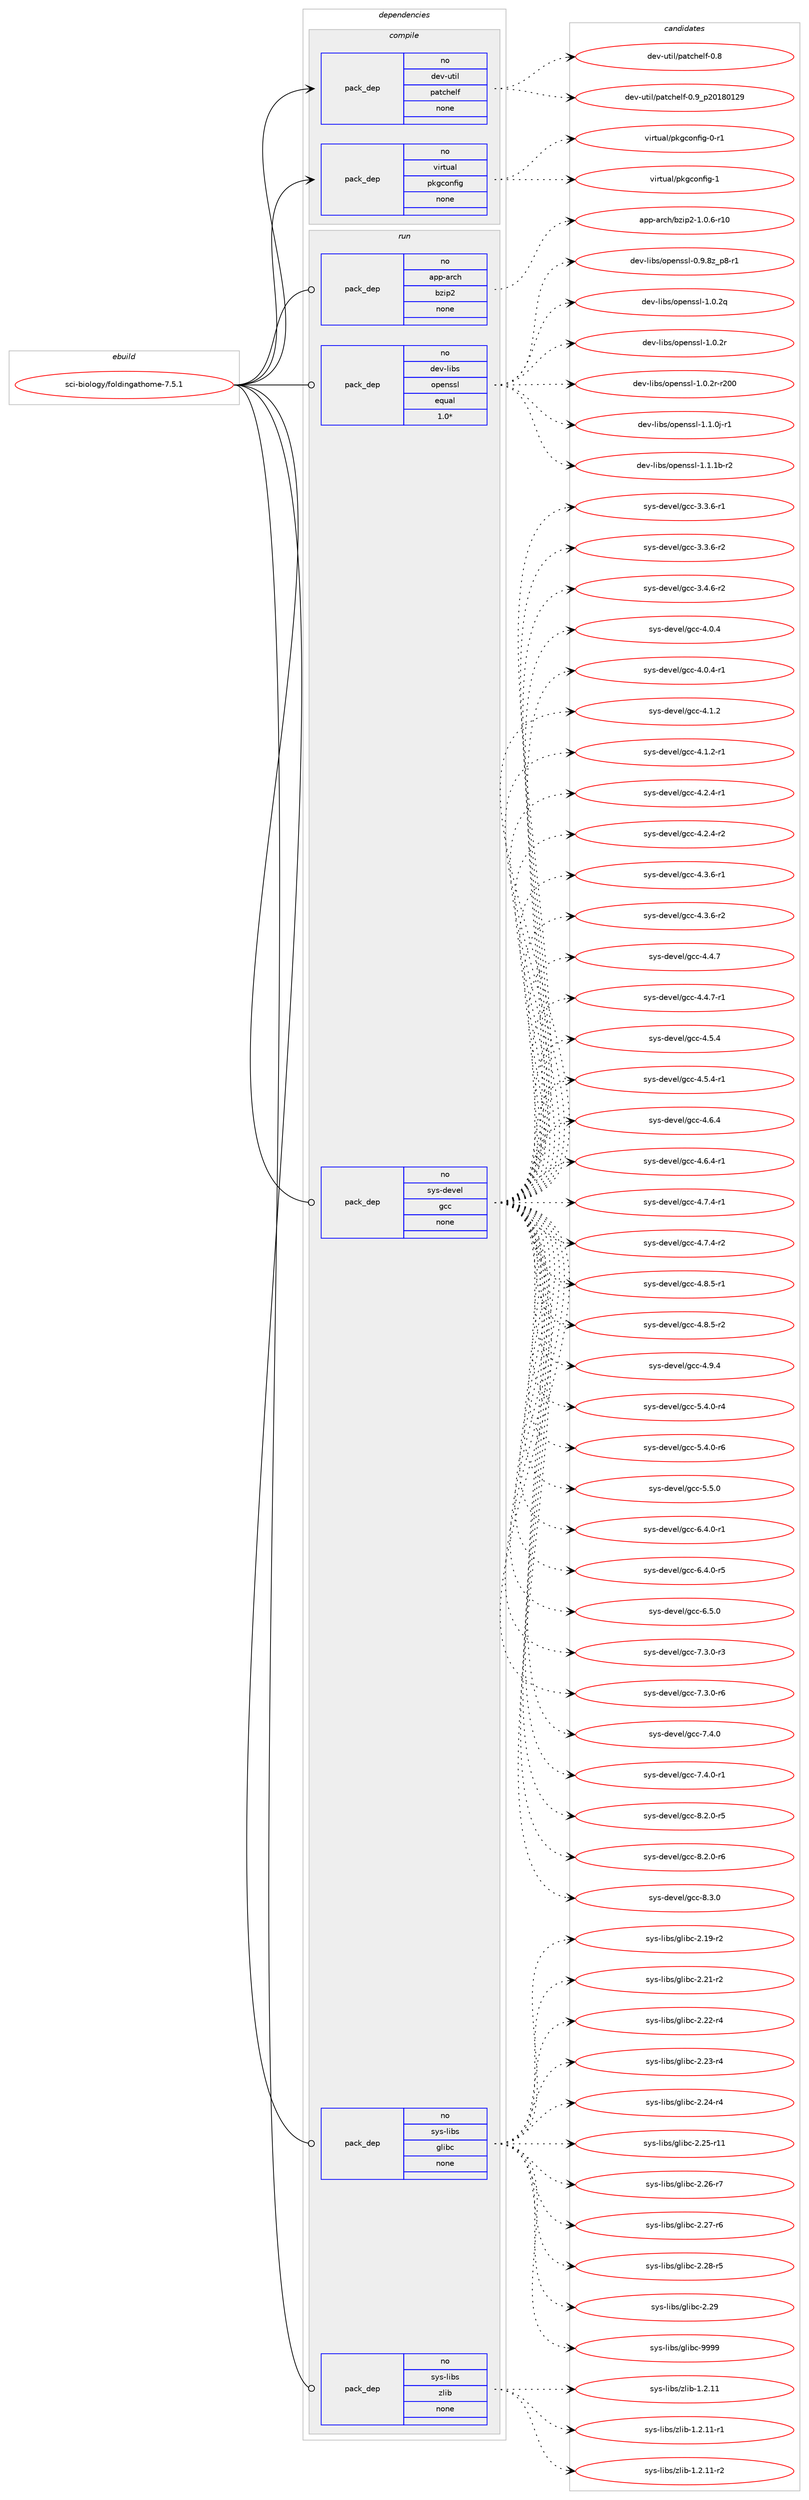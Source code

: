 digraph prolog {

# *************
# Graph options
# *************

newrank=true;
concentrate=true;
compound=true;
graph [rankdir=LR,fontname=Helvetica,fontsize=10,ranksep=1.5];#, ranksep=2.5, nodesep=0.2];
edge  [arrowhead=vee];
node  [fontname=Helvetica,fontsize=10];

# **********
# The ebuild
# **********

subgraph cluster_leftcol {
color=gray;
rank=same;
label=<<i>ebuild</i>>;
id [label="sci-biology/foldingathome-7.5.1", color=red, width=4, href="../sci-biology/foldingathome-7.5.1.svg"];
}

# ****************
# The dependencies
# ****************

subgraph cluster_midcol {
color=gray;
label=<<i>dependencies</i>>;
subgraph cluster_compile {
fillcolor="#eeeeee";
style=filled;
label=<<i>compile</i>>;
subgraph pack1206781 {
dependency1686517 [label=<<TABLE BORDER="0" CELLBORDER="1" CELLSPACING="0" CELLPADDING="4" WIDTH="220"><TR><TD ROWSPAN="6" CELLPADDING="30">pack_dep</TD></TR><TR><TD WIDTH="110">no</TD></TR><TR><TD>dev-util</TD></TR><TR><TD>patchelf</TD></TR><TR><TD>none</TD></TR><TR><TD></TD></TR></TABLE>>, shape=none, color=blue];
}
id:e -> dependency1686517:w [weight=20,style="solid",arrowhead="vee"];
subgraph pack1206782 {
dependency1686518 [label=<<TABLE BORDER="0" CELLBORDER="1" CELLSPACING="0" CELLPADDING="4" WIDTH="220"><TR><TD ROWSPAN="6" CELLPADDING="30">pack_dep</TD></TR><TR><TD WIDTH="110">no</TD></TR><TR><TD>virtual</TD></TR><TR><TD>pkgconfig</TD></TR><TR><TD>none</TD></TR><TR><TD></TD></TR></TABLE>>, shape=none, color=blue];
}
id:e -> dependency1686518:w [weight=20,style="solid",arrowhead="vee"];
}
subgraph cluster_compileandrun {
fillcolor="#eeeeee";
style=filled;
label=<<i>compile and run</i>>;
}
subgraph cluster_run {
fillcolor="#eeeeee";
style=filled;
label=<<i>run</i>>;
subgraph pack1206783 {
dependency1686519 [label=<<TABLE BORDER="0" CELLBORDER="1" CELLSPACING="0" CELLPADDING="4" WIDTH="220"><TR><TD ROWSPAN="6" CELLPADDING="30">pack_dep</TD></TR><TR><TD WIDTH="110">no</TD></TR><TR><TD>app-arch</TD></TR><TR><TD>bzip2</TD></TR><TR><TD>none</TD></TR><TR><TD></TD></TR></TABLE>>, shape=none, color=blue];
}
id:e -> dependency1686519:w [weight=20,style="solid",arrowhead="odot"];
subgraph pack1206784 {
dependency1686520 [label=<<TABLE BORDER="0" CELLBORDER="1" CELLSPACING="0" CELLPADDING="4" WIDTH="220"><TR><TD ROWSPAN="6" CELLPADDING="30">pack_dep</TD></TR><TR><TD WIDTH="110">no</TD></TR><TR><TD>dev-libs</TD></TR><TR><TD>openssl</TD></TR><TR><TD>equal</TD></TR><TR><TD>1.0*</TD></TR></TABLE>>, shape=none, color=blue];
}
id:e -> dependency1686520:w [weight=20,style="solid",arrowhead="odot"];
subgraph pack1206785 {
dependency1686521 [label=<<TABLE BORDER="0" CELLBORDER="1" CELLSPACING="0" CELLPADDING="4" WIDTH="220"><TR><TD ROWSPAN="6" CELLPADDING="30">pack_dep</TD></TR><TR><TD WIDTH="110">no</TD></TR><TR><TD>sys-devel</TD></TR><TR><TD>gcc</TD></TR><TR><TD>none</TD></TR><TR><TD></TD></TR></TABLE>>, shape=none, color=blue];
}
id:e -> dependency1686521:w [weight=20,style="solid",arrowhead="odot"];
subgraph pack1206786 {
dependency1686522 [label=<<TABLE BORDER="0" CELLBORDER="1" CELLSPACING="0" CELLPADDING="4" WIDTH="220"><TR><TD ROWSPAN="6" CELLPADDING="30">pack_dep</TD></TR><TR><TD WIDTH="110">no</TD></TR><TR><TD>sys-libs</TD></TR><TR><TD>glibc</TD></TR><TR><TD>none</TD></TR><TR><TD></TD></TR></TABLE>>, shape=none, color=blue];
}
id:e -> dependency1686522:w [weight=20,style="solid",arrowhead="odot"];
subgraph pack1206787 {
dependency1686523 [label=<<TABLE BORDER="0" CELLBORDER="1" CELLSPACING="0" CELLPADDING="4" WIDTH="220"><TR><TD ROWSPAN="6" CELLPADDING="30">pack_dep</TD></TR><TR><TD WIDTH="110">no</TD></TR><TR><TD>sys-libs</TD></TR><TR><TD>zlib</TD></TR><TR><TD>none</TD></TR><TR><TD></TD></TR></TABLE>>, shape=none, color=blue];
}
id:e -> dependency1686523:w [weight=20,style="solid",arrowhead="odot"];
}
}

# **************
# The candidates
# **************

subgraph cluster_choices {
rank=same;
color=gray;
label=<<i>candidates</i>>;

subgraph choice1206781 {
color=black;
nodesep=1;
choice1001011184511711610510847112971169910410110810245484656 [label="dev-util/patchelf-0.8", color=red, width=4,href="../dev-util/patchelf-0.8.svg"];
choice1001011184511711610510847112971169910410110810245484657951125048495648495057 [label="dev-util/patchelf-0.9_p20180129", color=red, width=4,href="../dev-util/patchelf-0.9_p20180129.svg"];
dependency1686517:e -> choice1001011184511711610510847112971169910410110810245484656:w [style=dotted,weight="100"];
dependency1686517:e -> choice1001011184511711610510847112971169910410110810245484657951125048495648495057:w [style=dotted,weight="100"];
}
subgraph choice1206782 {
color=black;
nodesep=1;
choice11810511411611797108471121071039911111010210510345484511449 [label="virtual/pkgconfig-0-r1", color=red, width=4,href="../virtual/pkgconfig-0-r1.svg"];
choice1181051141161179710847112107103991111101021051034549 [label="virtual/pkgconfig-1", color=red, width=4,href="../virtual/pkgconfig-1.svg"];
dependency1686518:e -> choice11810511411611797108471121071039911111010210510345484511449:w [style=dotted,weight="100"];
dependency1686518:e -> choice1181051141161179710847112107103991111101021051034549:w [style=dotted,weight="100"];
}
subgraph choice1206783 {
color=black;
nodesep=1;
choice97112112459711499104479812210511250454946484654451144948 [label="app-arch/bzip2-1.0.6-r10", color=red, width=4,href="../app-arch/bzip2-1.0.6-r10.svg"];
dependency1686519:e -> choice97112112459711499104479812210511250454946484654451144948:w [style=dotted,weight="100"];
}
subgraph choice1206784 {
color=black;
nodesep=1;
choice10010111845108105981154711111210111011511510845484657465612295112564511449 [label="dev-libs/openssl-0.9.8z_p8-r1", color=red, width=4,href="../dev-libs/openssl-0.9.8z_p8-r1.svg"];
choice100101118451081059811547111112101110115115108454946484650113 [label="dev-libs/openssl-1.0.2q", color=red, width=4,href="../dev-libs/openssl-1.0.2q.svg"];
choice100101118451081059811547111112101110115115108454946484650114 [label="dev-libs/openssl-1.0.2r", color=red, width=4,href="../dev-libs/openssl-1.0.2r.svg"];
choice10010111845108105981154711111210111011511510845494648465011445114504848 [label="dev-libs/openssl-1.0.2r-r200", color=red, width=4,href="../dev-libs/openssl-1.0.2r-r200.svg"];
choice1001011184510810598115471111121011101151151084549464946481064511449 [label="dev-libs/openssl-1.1.0j-r1", color=red, width=4,href="../dev-libs/openssl-1.1.0j-r1.svg"];
choice100101118451081059811547111112101110115115108454946494649984511450 [label="dev-libs/openssl-1.1.1b-r2", color=red, width=4,href="../dev-libs/openssl-1.1.1b-r2.svg"];
dependency1686520:e -> choice10010111845108105981154711111210111011511510845484657465612295112564511449:w [style=dotted,weight="100"];
dependency1686520:e -> choice100101118451081059811547111112101110115115108454946484650113:w [style=dotted,weight="100"];
dependency1686520:e -> choice100101118451081059811547111112101110115115108454946484650114:w [style=dotted,weight="100"];
dependency1686520:e -> choice10010111845108105981154711111210111011511510845494648465011445114504848:w [style=dotted,weight="100"];
dependency1686520:e -> choice1001011184510810598115471111121011101151151084549464946481064511449:w [style=dotted,weight="100"];
dependency1686520:e -> choice100101118451081059811547111112101110115115108454946494649984511450:w [style=dotted,weight="100"];
}
subgraph choice1206785 {
color=black;
nodesep=1;
choice115121115451001011181011084710399994551465146544511449 [label="sys-devel/gcc-3.3.6-r1", color=red, width=4,href="../sys-devel/gcc-3.3.6-r1.svg"];
choice115121115451001011181011084710399994551465146544511450 [label="sys-devel/gcc-3.3.6-r2", color=red, width=4,href="../sys-devel/gcc-3.3.6-r2.svg"];
choice115121115451001011181011084710399994551465246544511450 [label="sys-devel/gcc-3.4.6-r2", color=red, width=4,href="../sys-devel/gcc-3.4.6-r2.svg"];
choice11512111545100101118101108471039999455246484652 [label="sys-devel/gcc-4.0.4", color=red, width=4,href="../sys-devel/gcc-4.0.4.svg"];
choice115121115451001011181011084710399994552464846524511449 [label="sys-devel/gcc-4.0.4-r1", color=red, width=4,href="../sys-devel/gcc-4.0.4-r1.svg"];
choice11512111545100101118101108471039999455246494650 [label="sys-devel/gcc-4.1.2", color=red, width=4,href="../sys-devel/gcc-4.1.2.svg"];
choice115121115451001011181011084710399994552464946504511449 [label="sys-devel/gcc-4.1.2-r1", color=red, width=4,href="../sys-devel/gcc-4.1.2-r1.svg"];
choice115121115451001011181011084710399994552465046524511449 [label="sys-devel/gcc-4.2.4-r1", color=red, width=4,href="../sys-devel/gcc-4.2.4-r1.svg"];
choice115121115451001011181011084710399994552465046524511450 [label="sys-devel/gcc-4.2.4-r2", color=red, width=4,href="../sys-devel/gcc-4.2.4-r2.svg"];
choice115121115451001011181011084710399994552465146544511449 [label="sys-devel/gcc-4.3.6-r1", color=red, width=4,href="../sys-devel/gcc-4.3.6-r1.svg"];
choice115121115451001011181011084710399994552465146544511450 [label="sys-devel/gcc-4.3.6-r2", color=red, width=4,href="../sys-devel/gcc-4.3.6-r2.svg"];
choice11512111545100101118101108471039999455246524655 [label="sys-devel/gcc-4.4.7", color=red, width=4,href="../sys-devel/gcc-4.4.7.svg"];
choice115121115451001011181011084710399994552465246554511449 [label="sys-devel/gcc-4.4.7-r1", color=red, width=4,href="../sys-devel/gcc-4.4.7-r1.svg"];
choice11512111545100101118101108471039999455246534652 [label="sys-devel/gcc-4.5.4", color=red, width=4,href="../sys-devel/gcc-4.5.4.svg"];
choice115121115451001011181011084710399994552465346524511449 [label="sys-devel/gcc-4.5.4-r1", color=red, width=4,href="../sys-devel/gcc-4.5.4-r1.svg"];
choice11512111545100101118101108471039999455246544652 [label="sys-devel/gcc-4.6.4", color=red, width=4,href="../sys-devel/gcc-4.6.4.svg"];
choice115121115451001011181011084710399994552465446524511449 [label="sys-devel/gcc-4.6.4-r1", color=red, width=4,href="../sys-devel/gcc-4.6.4-r1.svg"];
choice115121115451001011181011084710399994552465546524511449 [label="sys-devel/gcc-4.7.4-r1", color=red, width=4,href="../sys-devel/gcc-4.7.4-r1.svg"];
choice115121115451001011181011084710399994552465546524511450 [label="sys-devel/gcc-4.7.4-r2", color=red, width=4,href="../sys-devel/gcc-4.7.4-r2.svg"];
choice115121115451001011181011084710399994552465646534511449 [label="sys-devel/gcc-4.8.5-r1", color=red, width=4,href="../sys-devel/gcc-4.8.5-r1.svg"];
choice115121115451001011181011084710399994552465646534511450 [label="sys-devel/gcc-4.8.5-r2", color=red, width=4,href="../sys-devel/gcc-4.8.5-r2.svg"];
choice11512111545100101118101108471039999455246574652 [label="sys-devel/gcc-4.9.4", color=red, width=4,href="../sys-devel/gcc-4.9.4.svg"];
choice115121115451001011181011084710399994553465246484511452 [label="sys-devel/gcc-5.4.0-r4", color=red, width=4,href="../sys-devel/gcc-5.4.0-r4.svg"];
choice115121115451001011181011084710399994553465246484511454 [label="sys-devel/gcc-5.4.0-r6", color=red, width=4,href="../sys-devel/gcc-5.4.0-r6.svg"];
choice11512111545100101118101108471039999455346534648 [label="sys-devel/gcc-5.5.0", color=red, width=4,href="../sys-devel/gcc-5.5.0.svg"];
choice115121115451001011181011084710399994554465246484511449 [label="sys-devel/gcc-6.4.0-r1", color=red, width=4,href="../sys-devel/gcc-6.4.0-r1.svg"];
choice115121115451001011181011084710399994554465246484511453 [label="sys-devel/gcc-6.4.0-r5", color=red, width=4,href="../sys-devel/gcc-6.4.0-r5.svg"];
choice11512111545100101118101108471039999455446534648 [label="sys-devel/gcc-6.5.0", color=red, width=4,href="../sys-devel/gcc-6.5.0.svg"];
choice115121115451001011181011084710399994555465146484511451 [label="sys-devel/gcc-7.3.0-r3", color=red, width=4,href="../sys-devel/gcc-7.3.0-r3.svg"];
choice115121115451001011181011084710399994555465146484511454 [label="sys-devel/gcc-7.3.0-r6", color=red, width=4,href="../sys-devel/gcc-7.3.0-r6.svg"];
choice11512111545100101118101108471039999455546524648 [label="sys-devel/gcc-7.4.0", color=red, width=4,href="../sys-devel/gcc-7.4.0.svg"];
choice115121115451001011181011084710399994555465246484511449 [label="sys-devel/gcc-7.4.0-r1", color=red, width=4,href="../sys-devel/gcc-7.4.0-r1.svg"];
choice115121115451001011181011084710399994556465046484511453 [label="sys-devel/gcc-8.2.0-r5", color=red, width=4,href="../sys-devel/gcc-8.2.0-r5.svg"];
choice115121115451001011181011084710399994556465046484511454 [label="sys-devel/gcc-8.2.0-r6", color=red, width=4,href="../sys-devel/gcc-8.2.0-r6.svg"];
choice11512111545100101118101108471039999455646514648 [label="sys-devel/gcc-8.3.0", color=red, width=4,href="../sys-devel/gcc-8.3.0.svg"];
dependency1686521:e -> choice115121115451001011181011084710399994551465146544511449:w [style=dotted,weight="100"];
dependency1686521:e -> choice115121115451001011181011084710399994551465146544511450:w [style=dotted,weight="100"];
dependency1686521:e -> choice115121115451001011181011084710399994551465246544511450:w [style=dotted,weight="100"];
dependency1686521:e -> choice11512111545100101118101108471039999455246484652:w [style=dotted,weight="100"];
dependency1686521:e -> choice115121115451001011181011084710399994552464846524511449:w [style=dotted,weight="100"];
dependency1686521:e -> choice11512111545100101118101108471039999455246494650:w [style=dotted,weight="100"];
dependency1686521:e -> choice115121115451001011181011084710399994552464946504511449:w [style=dotted,weight="100"];
dependency1686521:e -> choice115121115451001011181011084710399994552465046524511449:w [style=dotted,weight="100"];
dependency1686521:e -> choice115121115451001011181011084710399994552465046524511450:w [style=dotted,weight="100"];
dependency1686521:e -> choice115121115451001011181011084710399994552465146544511449:w [style=dotted,weight="100"];
dependency1686521:e -> choice115121115451001011181011084710399994552465146544511450:w [style=dotted,weight="100"];
dependency1686521:e -> choice11512111545100101118101108471039999455246524655:w [style=dotted,weight="100"];
dependency1686521:e -> choice115121115451001011181011084710399994552465246554511449:w [style=dotted,weight="100"];
dependency1686521:e -> choice11512111545100101118101108471039999455246534652:w [style=dotted,weight="100"];
dependency1686521:e -> choice115121115451001011181011084710399994552465346524511449:w [style=dotted,weight="100"];
dependency1686521:e -> choice11512111545100101118101108471039999455246544652:w [style=dotted,weight="100"];
dependency1686521:e -> choice115121115451001011181011084710399994552465446524511449:w [style=dotted,weight="100"];
dependency1686521:e -> choice115121115451001011181011084710399994552465546524511449:w [style=dotted,weight="100"];
dependency1686521:e -> choice115121115451001011181011084710399994552465546524511450:w [style=dotted,weight="100"];
dependency1686521:e -> choice115121115451001011181011084710399994552465646534511449:w [style=dotted,weight="100"];
dependency1686521:e -> choice115121115451001011181011084710399994552465646534511450:w [style=dotted,weight="100"];
dependency1686521:e -> choice11512111545100101118101108471039999455246574652:w [style=dotted,weight="100"];
dependency1686521:e -> choice115121115451001011181011084710399994553465246484511452:w [style=dotted,weight="100"];
dependency1686521:e -> choice115121115451001011181011084710399994553465246484511454:w [style=dotted,weight="100"];
dependency1686521:e -> choice11512111545100101118101108471039999455346534648:w [style=dotted,weight="100"];
dependency1686521:e -> choice115121115451001011181011084710399994554465246484511449:w [style=dotted,weight="100"];
dependency1686521:e -> choice115121115451001011181011084710399994554465246484511453:w [style=dotted,weight="100"];
dependency1686521:e -> choice11512111545100101118101108471039999455446534648:w [style=dotted,weight="100"];
dependency1686521:e -> choice115121115451001011181011084710399994555465146484511451:w [style=dotted,weight="100"];
dependency1686521:e -> choice115121115451001011181011084710399994555465146484511454:w [style=dotted,weight="100"];
dependency1686521:e -> choice11512111545100101118101108471039999455546524648:w [style=dotted,weight="100"];
dependency1686521:e -> choice115121115451001011181011084710399994555465246484511449:w [style=dotted,weight="100"];
dependency1686521:e -> choice115121115451001011181011084710399994556465046484511453:w [style=dotted,weight="100"];
dependency1686521:e -> choice115121115451001011181011084710399994556465046484511454:w [style=dotted,weight="100"];
dependency1686521:e -> choice11512111545100101118101108471039999455646514648:w [style=dotted,weight="100"];
}
subgraph choice1206786 {
color=black;
nodesep=1;
choice115121115451081059811547103108105989945504649574511450 [label="sys-libs/glibc-2.19-r2", color=red, width=4,href="../sys-libs/glibc-2.19-r2.svg"];
choice115121115451081059811547103108105989945504650494511450 [label="sys-libs/glibc-2.21-r2", color=red, width=4,href="../sys-libs/glibc-2.21-r2.svg"];
choice115121115451081059811547103108105989945504650504511452 [label="sys-libs/glibc-2.22-r4", color=red, width=4,href="../sys-libs/glibc-2.22-r4.svg"];
choice115121115451081059811547103108105989945504650514511452 [label="sys-libs/glibc-2.23-r4", color=red, width=4,href="../sys-libs/glibc-2.23-r4.svg"];
choice115121115451081059811547103108105989945504650524511452 [label="sys-libs/glibc-2.24-r4", color=red, width=4,href="../sys-libs/glibc-2.24-r4.svg"];
choice11512111545108105981154710310810598994550465053451144949 [label="sys-libs/glibc-2.25-r11", color=red, width=4,href="../sys-libs/glibc-2.25-r11.svg"];
choice115121115451081059811547103108105989945504650544511455 [label="sys-libs/glibc-2.26-r7", color=red, width=4,href="../sys-libs/glibc-2.26-r7.svg"];
choice115121115451081059811547103108105989945504650554511454 [label="sys-libs/glibc-2.27-r6", color=red, width=4,href="../sys-libs/glibc-2.27-r6.svg"];
choice115121115451081059811547103108105989945504650564511453 [label="sys-libs/glibc-2.28-r5", color=red, width=4,href="../sys-libs/glibc-2.28-r5.svg"];
choice11512111545108105981154710310810598994550465057 [label="sys-libs/glibc-2.29", color=red, width=4,href="../sys-libs/glibc-2.29.svg"];
choice11512111545108105981154710310810598994557575757 [label="sys-libs/glibc-9999", color=red, width=4,href="../sys-libs/glibc-9999.svg"];
dependency1686522:e -> choice115121115451081059811547103108105989945504649574511450:w [style=dotted,weight="100"];
dependency1686522:e -> choice115121115451081059811547103108105989945504650494511450:w [style=dotted,weight="100"];
dependency1686522:e -> choice115121115451081059811547103108105989945504650504511452:w [style=dotted,weight="100"];
dependency1686522:e -> choice115121115451081059811547103108105989945504650514511452:w [style=dotted,weight="100"];
dependency1686522:e -> choice115121115451081059811547103108105989945504650524511452:w [style=dotted,weight="100"];
dependency1686522:e -> choice11512111545108105981154710310810598994550465053451144949:w [style=dotted,weight="100"];
dependency1686522:e -> choice115121115451081059811547103108105989945504650544511455:w [style=dotted,weight="100"];
dependency1686522:e -> choice115121115451081059811547103108105989945504650554511454:w [style=dotted,weight="100"];
dependency1686522:e -> choice115121115451081059811547103108105989945504650564511453:w [style=dotted,weight="100"];
dependency1686522:e -> choice11512111545108105981154710310810598994550465057:w [style=dotted,weight="100"];
dependency1686522:e -> choice11512111545108105981154710310810598994557575757:w [style=dotted,weight="100"];
}
subgraph choice1206787 {
color=black;
nodesep=1;
choice1151211154510810598115471221081059845494650464949 [label="sys-libs/zlib-1.2.11", color=red, width=4,href="../sys-libs/zlib-1.2.11.svg"];
choice11512111545108105981154712210810598454946504649494511449 [label="sys-libs/zlib-1.2.11-r1", color=red, width=4,href="../sys-libs/zlib-1.2.11-r1.svg"];
choice11512111545108105981154712210810598454946504649494511450 [label="sys-libs/zlib-1.2.11-r2", color=red, width=4,href="../sys-libs/zlib-1.2.11-r2.svg"];
dependency1686523:e -> choice1151211154510810598115471221081059845494650464949:w [style=dotted,weight="100"];
dependency1686523:e -> choice11512111545108105981154712210810598454946504649494511449:w [style=dotted,weight="100"];
dependency1686523:e -> choice11512111545108105981154712210810598454946504649494511450:w [style=dotted,weight="100"];
}
}

}
